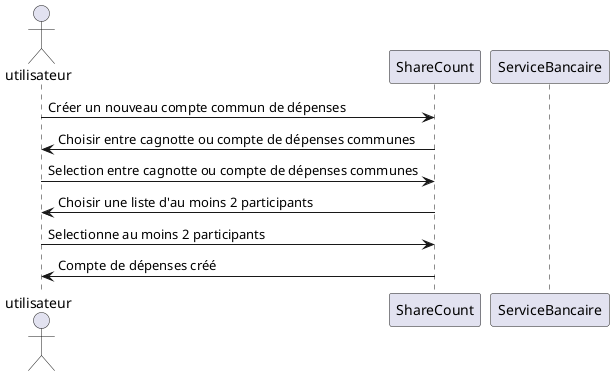 @startuml  Créer compte commun de dépenses

actor utilisateur as u
participant ShareCount as sc
participant ServiceBancaire as sb

u -> sc : Créer un nouveau compte commun de dépenses
sc -> u : Choisir entre cagnotte ou compte de dépenses communes
u -> sc : Selection entre cagnotte ou compte de dépenses communes
sc -> u : Choisir une liste d'au moins 2 participants
u -> sc : Selectionne au moins 2 participants
sc -> u : Compte de dépenses créé

@enduml